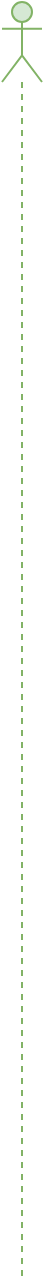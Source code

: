 <mxfile version="21.6.5" type="device">
  <diagram name="Sequence" id="9dKEPue6r0zhRK-eV9Sc">
    <mxGraphModel dx="880" dy="582" grid="1" gridSize="10" guides="1" tooltips="1" connect="1" arrows="1" fold="1" page="1" pageScale="1" pageWidth="850" pageHeight="1100" math="0" shadow="0">
      <root>
        <mxCell id="0" />
        <mxCell id="1" parent="0" />
        <mxCell id="hCx2Kih4b7wP7Ah9PuAG-1" value="" style="shape=umlLifeline;perimeter=lifelinePerimeter;whiteSpace=wrap;html=1;container=1;dropTarget=0;collapsible=0;recursiveResize=0;outlineConnect=0;portConstraint=eastwest;newEdgeStyle={&quot;edgeStyle&quot;:&quot;elbowEdgeStyle&quot;,&quot;elbow&quot;:&quot;vertical&quot;,&quot;curved&quot;:0,&quot;rounded&quot;:0};participant=umlActor;fontSize=16;fillColor=#d5e8d4;strokeColor=#82b366;" vertex="1" parent="1">
          <mxGeometry x="110" y="120" width="20" height="640" as="geometry" />
        </mxCell>
      </root>
    </mxGraphModel>
  </diagram>
</mxfile>
